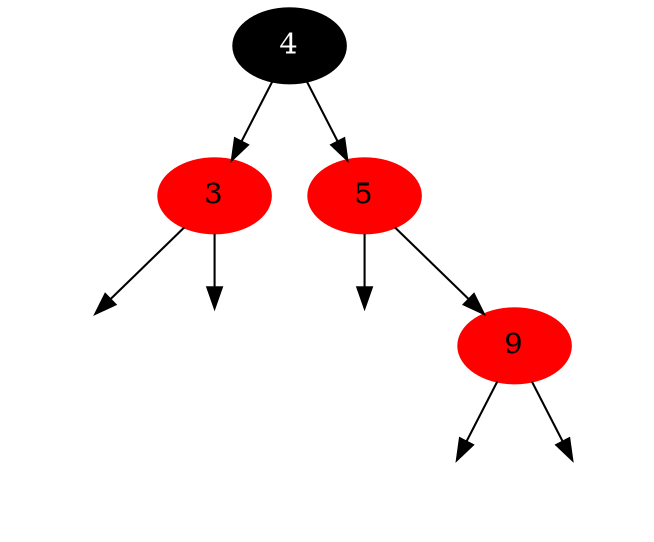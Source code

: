digraph RBTree {
node [color=lightblue2, style=filled];
"4" [color=black, fontcolor=white]
"4" -> "3"
"3" [color=red]
L0x12e7030 [label="",color=white]
3 -> L0x12e7030
R0x12e7030 [label="",color=white]
3 -> R0x12e7030
"4" -> "5"
"5" [color=red]
L0x12e7150 [label="",color=white]
5 -> L0x12e7150
"5" -> "9"
"9" [color=red]
L0x12e7090 [label="",color=white]
9 -> L0x12e7090
R0x12e7090 [label="",color=white]
9 -> R0x12e7090
}
